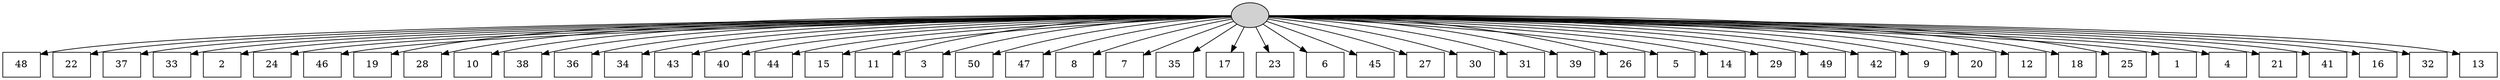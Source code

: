 digraph G {
0[style=filled, fillcolor=grey82, label=""];
1[shape=box,style=filled, fillcolor=white,label="48\n"];
2[shape=box,style=filled, fillcolor=white,label="22\n"];
3[shape=box,style=filled, fillcolor=white,label="37\n"];
4[shape=box,style=filled, fillcolor=white,label="33\n"];
5[shape=box,style=filled, fillcolor=white,label="2\n"];
6[shape=box,style=filled, fillcolor=white,label="24\n"];
7[shape=box,style=filled, fillcolor=white,label="46\n"];
8[shape=box,style=filled, fillcolor=white,label="19\n"];
9[shape=box,style=filled, fillcolor=white,label="28\n"];
10[shape=box,style=filled, fillcolor=white,label="10\n"];
11[shape=box,style=filled, fillcolor=white,label="38\n"];
12[shape=box,style=filled, fillcolor=white,label="36\n"];
13[shape=box,style=filled, fillcolor=white,label="34\n"];
14[shape=box,style=filled, fillcolor=white,label="43\n"];
15[shape=box,style=filled, fillcolor=white,label="40\n"];
16[shape=box,style=filled, fillcolor=white,label="44\n"];
17[shape=box,style=filled, fillcolor=white,label="15\n"];
18[shape=box,style=filled, fillcolor=white,label="11\n"];
19[shape=box,style=filled, fillcolor=white,label="3\n"];
20[shape=box,style=filled, fillcolor=white,label="50\n"];
21[shape=box,style=filled, fillcolor=white,label="47\n"];
22[shape=box,style=filled, fillcolor=white,label="8\n"];
23[shape=box,style=filled, fillcolor=white,label="7\n"];
24[shape=box,style=filled, fillcolor=white,label="35\n"];
25[shape=box,style=filled, fillcolor=white,label="17\n"];
26[shape=box,style=filled, fillcolor=white,label="23\n"];
27[shape=box,style=filled, fillcolor=white,label="6\n"];
28[shape=box,style=filled, fillcolor=white,label="45\n"];
29[shape=box,style=filled, fillcolor=white,label="27\n"];
30[shape=box,style=filled, fillcolor=white,label="30\n"];
31[shape=box,style=filled, fillcolor=white,label="31\n"];
32[shape=box,style=filled, fillcolor=white,label="39\n"];
33[shape=box,style=filled, fillcolor=white,label="26\n"];
34[shape=box,style=filled, fillcolor=white,label="5\n"];
35[shape=box,style=filled, fillcolor=white,label="14\n"];
36[shape=box,style=filled, fillcolor=white,label="29\n"];
37[shape=box,style=filled, fillcolor=white,label="49\n"];
38[shape=box,style=filled, fillcolor=white,label="42\n"];
39[shape=box,style=filled, fillcolor=white,label="9\n"];
40[shape=box,style=filled, fillcolor=white,label="20\n"];
41[shape=box,style=filled, fillcolor=white,label="12\n"];
42[shape=box,style=filled, fillcolor=white,label="18\n"];
43[shape=box,style=filled, fillcolor=white,label="25\n"];
44[shape=box,style=filled, fillcolor=white,label="1\n"];
45[shape=box,style=filled, fillcolor=white,label="4\n"];
46[shape=box,style=filled, fillcolor=white,label="21\n"];
47[shape=box,style=filled, fillcolor=white,label="41\n"];
48[shape=box,style=filled, fillcolor=white,label="16\n"];
49[shape=box,style=filled, fillcolor=white,label="32\n"];
50[shape=box,style=filled, fillcolor=white,label="13\n"];
0->1 ;
0->2 ;
0->3 ;
0->4 ;
0->5 ;
0->6 ;
0->7 ;
0->8 ;
0->9 ;
0->10 ;
0->11 ;
0->12 ;
0->13 ;
0->14 ;
0->15 ;
0->16 ;
0->17 ;
0->18 ;
0->19 ;
0->20 ;
0->21 ;
0->22 ;
0->23 ;
0->24 ;
0->25 ;
0->26 ;
0->27 ;
0->28 ;
0->29 ;
0->30 ;
0->31 ;
0->32 ;
0->33 ;
0->34 ;
0->35 ;
0->36 ;
0->37 ;
0->38 ;
0->39 ;
0->40 ;
0->41 ;
0->42 ;
0->43 ;
0->44 ;
0->45 ;
0->46 ;
0->47 ;
0->48 ;
0->49 ;
0->50 ;
}
